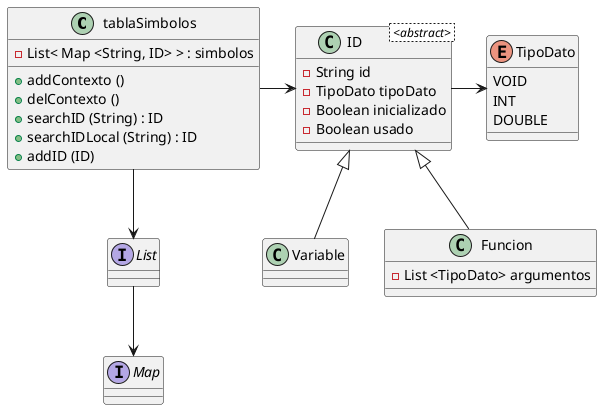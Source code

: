 @startuml a

class tablaSimbolos{
    - List< Map <String, ID> > : simbolos
    + addContexto ()
    + delContexto ()
    + searchID (String) : ID
    + searchIDLocal (String) : ID
    + addID (ID)
}
interface List

interface Map

class ID< <abstract> >{
    - String id
    - TipoDato tipoDato
    - Boolean inicializado
    - Boolean usado
}

class Variable {}

class Funcion {
    - List <TipoDato> argumentos
}


enum TipoDato {
    VOID
    INT
    DOUBLE
}
tablaSimbolos --> List
tablaSimbolos -> ID
ID -> TipoDato
List --> Map
ID <|-- Variable
ID <|-- Funcion

@enduml